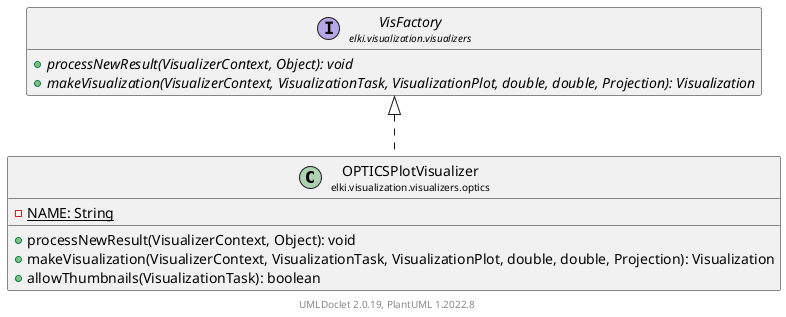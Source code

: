 @startuml
    remove .*\.(Instance|Par|Parameterizer|Factory)$
    set namespaceSeparator none
    hide empty fields
    hide empty methods

    class "<size:14>OPTICSPlotVisualizer\n<size:10>elki.visualization.visualizers.optics" as elki.visualization.visualizers.optics.OPTICSPlotVisualizer [[OPTICSPlotVisualizer.html]] {
        {static} -NAME: String
        +processNewResult(VisualizerContext, Object): void
        +makeVisualization(VisualizerContext, VisualizationTask, VisualizationPlot, double, double, Projection): Visualization
        +allowThumbnails(VisualizationTask): boolean
    }

    interface "<size:14>VisFactory\n<size:10>elki.visualization.visualizers" as elki.visualization.visualizers.VisFactory [[../VisFactory.html]] {
        {abstract} +processNewResult(VisualizerContext, Object): void
        {abstract} +makeVisualization(VisualizerContext, VisualizationTask, VisualizationPlot, double, double, Projection): Visualization
    }
    class "<size:14>OPTICSPlotVisualizer.Instance\n<size:10>elki.visualization.visualizers.optics" as elki.visualization.visualizers.optics.OPTICSPlotVisualizer.Instance [[OPTICSPlotVisualizer.Instance.html]]

    elki.visualization.visualizers.VisFactory <|.. elki.visualization.visualizers.optics.OPTICSPlotVisualizer
    elki.visualization.visualizers.optics.OPTICSPlotVisualizer +-- elki.visualization.visualizers.optics.OPTICSPlotVisualizer.Instance

    center footer UMLDoclet 2.0.19, PlantUML 1.2022.8
@enduml

